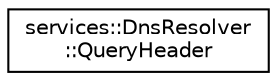 digraph "Graphical Class Hierarchy"
{
 // INTERACTIVE_SVG=YES
  edge [fontname="Helvetica",fontsize="10",labelfontname="Helvetica",labelfontsize="10"];
  node [fontname="Helvetica",fontsize="10",shape=record];
  rankdir="LR";
  Node0 [label="services::DnsResolver\l::QueryHeader",height=0.2,width=0.4,color="black", fillcolor="white", style="filled",URL="$d2/dc9/structservices_1_1_dns_resolver_1_1_query_header.html"];
}
